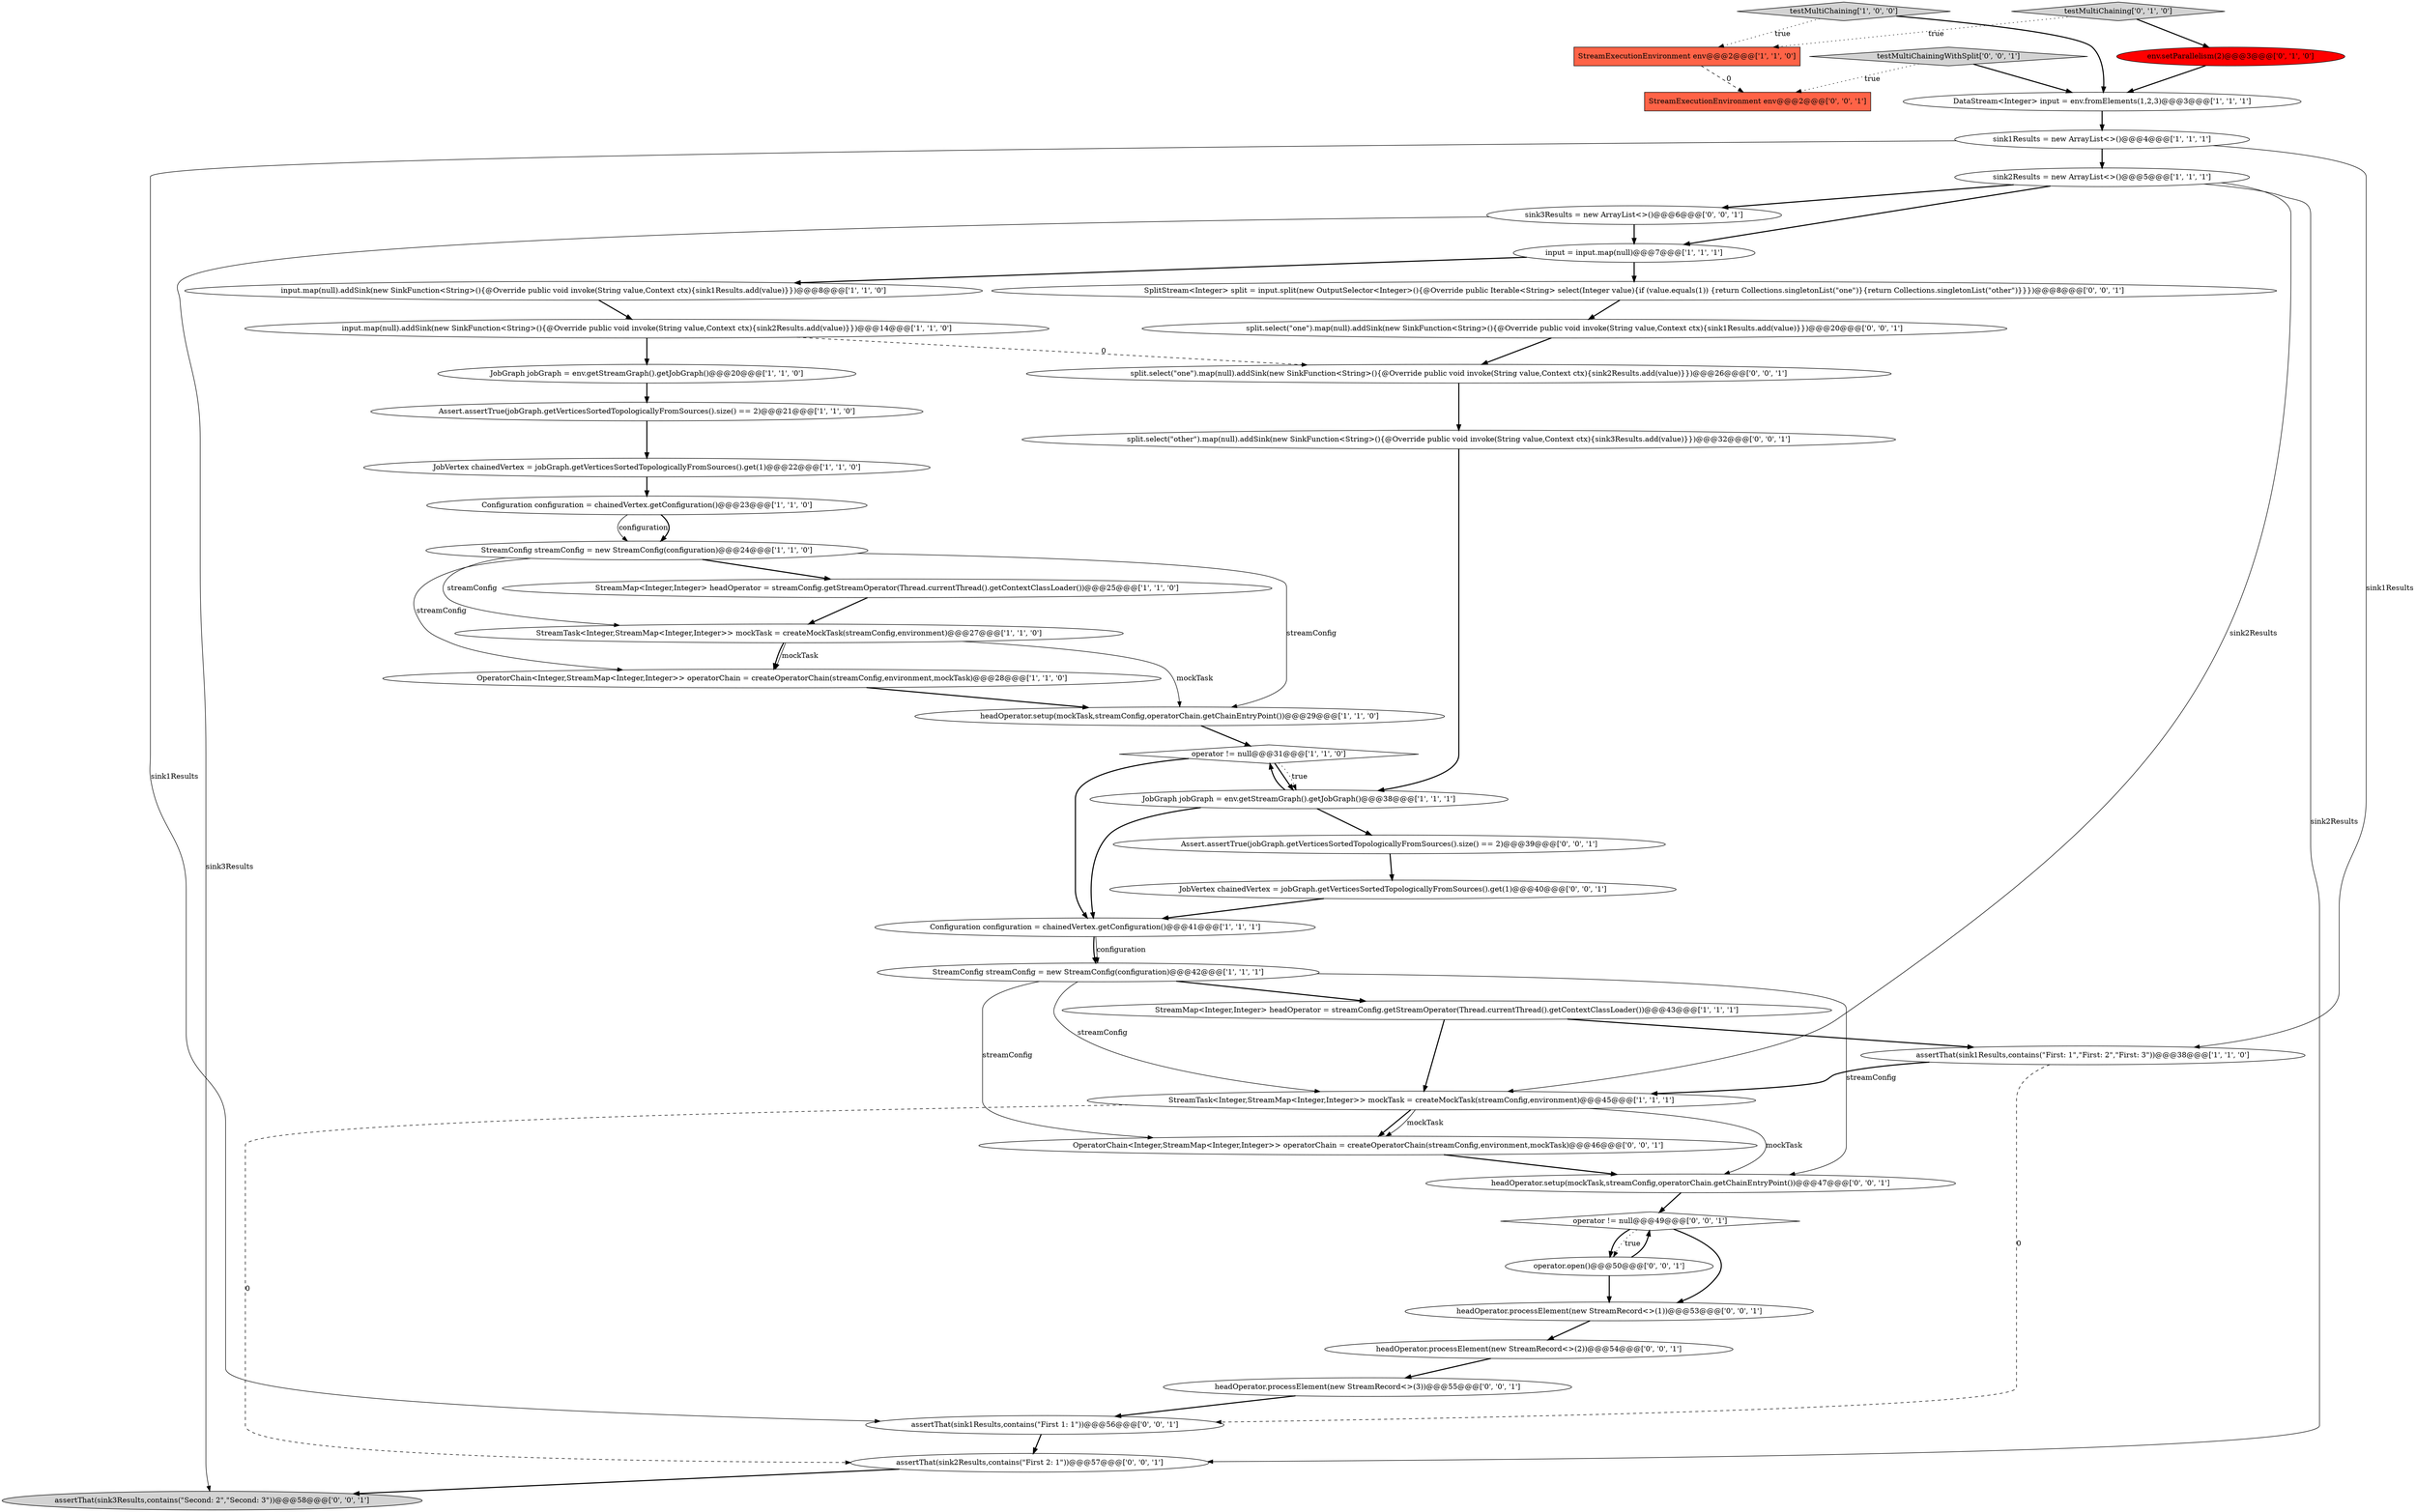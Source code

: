 digraph {
3 [style = filled, label = "StreamTask<Integer,StreamMap<Integer,Integer>> mockTask = createMockTask(streamConfig,environment)@@@27@@@['1', '1', '0']", fillcolor = white, shape = ellipse image = "AAA0AAABBB1BBB"];
8 [style = filled, label = "OperatorChain<Integer,StreamMap<Integer,Integer>> operatorChain = createOperatorChain(streamConfig,environment,mockTask)@@@28@@@['1', '1', '0']", fillcolor = white, shape = ellipse image = "AAA0AAABBB1BBB"];
6 [style = filled, label = "StreamMap<Integer,Integer> headOperator = streamConfig.getStreamOperator(Thread.currentThread().getContextClassLoader())@@@43@@@['1', '1', '1']", fillcolor = white, shape = ellipse image = "AAA0AAABBB1BBB"];
13 [style = filled, label = "StreamTask<Integer,StreamMap<Integer,Integer>> mockTask = createMockTask(streamConfig,environment)@@@45@@@['1', '1', '1']", fillcolor = white, shape = ellipse image = "AAA0AAABBB1BBB"];
36 [style = filled, label = "Assert.assertTrue(jobGraph.getVerticesSortedTopologicallyFromSources().size() == 2)@@@39@@@['0', '0', '1']", fillcolor = white, shape = ellipse image = "AAA0AAABBB3BBB"];
31 [style = filled, label = "assertThat(sink2Results,contains(\"First 2: 1\"))@@@57@@@['0', '0', '1']", fillcolor = white, shape = ellipse image = "AAA0AAABBB3BBB"];
1 [style = filled, label = "JobGraph jobGraph = env.getStreamGraph().getJobGraph()@@@20@@@['1', '1', '0']", fillcolor = white, shape = ellipse image = "AAA0AAABBB1BBB"];
17 [style = filled, label = "operator != null@@@31@@@['1', '1', '0']", fillcolor = white, shape = diamond image = "AAA0AAABBB1BBB"];
43 [style = filled, label = "headOperator.processElement(new StreamRecord<>(1))@@@53@@@['0', '0', '1']", fillcolor = white, shape = ellipse image = "AAA0AAABBB3BBB"];
22 [style = filled, label = "testMultiChaining['1', '0', '0']", fillcolor = lightgray, shape = diamond image = "AAA0AAABBB1BBB"];
20 [style = filled, label = "StreamMap<Integer,Integer> headOperator = streamConfig.getStreamOperator(Thread.currentThread().getContextClassLoader())@@@25@@@['1', '1', '0']", fillcolor = white, shape = ellipse image = "AAA0AAABBB1BBB"];
0 [style = filled, label = "sink2Results = new ArrayList<>()@@@5@@@['1', '1', '1']", fillcolor = white, shape = ellipse image = "AAA0AAABBB1BBB"];
35 [style = filled, label = "assertThat(sink1Results,contains(\"First 1: 1\"))@@@56@@@['0', '0', '1']", fillcolor = white, shape = ellipse image = "AAA0AAABBB3BBB"];
5 [style = filled, label = "headOperator.setup(mockTask,streamConfig,operatorChain.getChainEntryPoint())@@@29@@@['1', '1', '0']", fillcolor = white, shape = ellipse image = "AAA0AAABBB1BBB"];
21 [style = filled, label = "StreamExecutionEnvironment env@@@2@@@['1', '1', '0']", fillcolor = tomato, shape = box image = "AAA0AAABBB1BBB"];
16 [style = filled, label = "JobVertex chainedVertex = jobGraph.getVerticesSortedTopologicallyFromSources().get(1)@@@22@@@['1', '1', '0']", fillcolor = white, shape = ellipse image = "AAA0AAABBB1BBB"];
19 [style = filled, label = "JobGraph jobGraph = env.getStreamGraph().getJobGraph()@@@38@@@['1', '1', '1']", fillcolor = white, shape = ellipse image = "AAA0AAABBB1BBB"];
30 [style = filled, label = "operator.open()@@@50@@@['0', '0', '1']", fillcolor = white, shape = ellipse image = "AAA0AAABBB3BBB"];
37 [style = filled, label = "operator != null@@@49@@@['0', '0', '1']", fillcolor = white, shape = diamond image = "AAA0AAABBB3BBB"];
12 [style = filled, label = "assertThat(sink1Results,contains(\"First: 1\",\"First: 2\",\"First: 3\"))@@@38@@@['1', '1', '0']", fillcolor = white, shape = ellipse image = "AAA0AAABBB1BBB"];
32 [style = filled, label = "headOperator.setup(mockTask,streamConfig,operatorChain.getChainEntryPoint())@@@47@@@['0', '0', '1']", fillcolor = white, shape = ellipse image = "AAA0AAABBB3BBB"];
39 [style = filled, label = "headOperator.processElement(new StreamRecord<>(3))@@@55@@@['0', '0', '1']", fillcolor = white, shape = ellipse image = "AAA0AAABBB3BBB"];
28 [style = filled, label = "split.select(\"one\").map(null).addSink(new SinkFunction<String>(){@Override public void invoke(String value,Context ctx){sink1Results.add(value)}})@@@20@@@['0', '0', '1']", fillcolor = white, shape = ellipse image = "AAA0AAABBB3BBB"];
7 [style = filled, label = "StreamConfig streamConfig = new StreamConfig(configuration)@@@42@@@['1', '1', '1']", fillcolor = white, shape = ellipse image = "AAA0AAABBB1BBB"];
25 [style = filled, label = "testMultiChaining['0', '1', '0']", fillcolor = lightgray, shape = diamond image = "AAA0AAABBB2BBB"];
2 [style = filled, label = "Configuration configuration = chainedVertex.getConfiguration()@@@23@@@['1', '1', '0']", fillcolor = white, shape = ellipse image = "AAA0AAABBB1BBB"];
41 [style = filled, label = "SplitStream<Integer> split = input.split(new OutputSelector<Integer>(){@Override public Iterable<String> select(Integer value){if (value.equals(1)) {return Collections.singletonList(\"one\")}{return Collections.singletonList(\"other\")}}})@@@8@@@['0', '0', '1']", fillcolor = white, shape = ellipse image = "AAA0AAABBB3BBB"];
27 [style = filled, label = "sink3Results = new ArrayList<>()@@@6@@@['0', '0', '1']", fillcolor = white, shape = ellipse image = "AAA0AAABBB3BBB"];
40 [style = filled, label = "OperatorChain<Integer,StreamMap<Integer,Integer>> operatorChain = createOperatorChain(streamConfig,environment,mockTask)@@@46@@@['0', '0', '1']", fillcolor = white, shape = ellipse image = "AAA0AAABBB3BBB"];
10 [style = filled, label = "DataStream<Integer> input = env.fromElements(1,2,3)@@@3@@@['1', '1', '1']", fillcolor = white, shape = ellipse image = "AAA0AAABBB1BBB"];
4 [style = filled, label = "sink1Results = new ArrayList<>()@@@4@@@['1', '1', '1']", fillcolor = white, shape = ellipse image = "AAA0AAABBB1BBB"];
42 [style = filled, label = "headOperator.processElement(new StreamRecord<>(2))@@@54@@@['0', '0', '1']", fillcolor = white, shape = ellipse image = "AAA0AAABBB3BBB"];
15 [style = filled, label = "Configuration configuration = chainedVertex.getConfiguration()@@@41@@@['1', '1', '1']", fillcolor = white, shape = ellipse image = "AAA0AAABBB1BBB"];
18 [style = filled, label = "input.map(null).addSink(new SinkFunction<String>(){@Override public void invoke(String value,Context ctx){sink2Results.add(value)}})@@@14@@@['1', '1', '0']", fillcolor = white, shape = ellipse image = "AAA0AAABBB1BBB"];
26 [style = filled, label = "testMultiChainingWithSplit['0', '0', '1']", fillcolor = lightgray, shape = diamond image = "AAA0AAABBB3BBB"];
14 [style = filled, label = "input.map(null).addSink(new SinkFunction<String>(){@Override public void invoke(String value,Context ctx){sink1Results.add(value)}})@@@8@@@['1', '1', '0']", fillcolor = white, shape = ellipse image = "AAA0AAABBB1BBB"];
29 [style = filled, label = "assertThat(sink3Results,contains(\"Second: 2\",\"Second: 3\"))@@@58@@@['0', '0', '1']", fillcolor = lightgray, shape = ellipse image = "AAA0AAABBB3BBB"];
34 [style = filled, label = "JobVertex chainedVertex = jobGraph.getVerticesSortedTopologicallyFromSources().get(1)@@@40@@@['0', '0', '1']", fillcolor = white, shape = ellipse image = "AAA0AAABBB3BBB"];
33 [style = filled, label = "split.select(\"one\").map(null).addSink(new SinkFunction<String>(){@Override public void invoke(String value,Context ctx){sink2Results.add(value)}})@@@26@@@['0', '0', '1']", fillcolor = white, shape = ellipse image = "AAA0AAABBB3BBB"];
44 [style = filled, label = "split.select(\"other\").map(null).addSink(new SinkFunction<String>(){@Override public void invoke(String value,Context ctx){sink3Results.add(value)}})@@@32@@@['0', '0', '1']", fillcolor = white, shape = ellipse image = "AAA0AAABBB3BBB"];
24 [style = filled, label = "env.setParallelism(2)@@@3@@@['0', '1', '0']", fillcolor = red, shape = ellipse image = "AAA1AAABBB2BBB"];
9 [style = filled, label = "Assert.assertTrue(jobGraph.getVerticesSortedTopologicallyFromSources().size() == 2)@@@21@@@['1', '1', '0']", fillcolor = white, shape = ellipse image = "AAA0AAABBB1BBB"];
23 [style = filled, label = "input = input.map(null)@@@7@@@['1', '1', '1']", fillcolor = white, shape = ellipse image = "AAA0AAABBB1BBB"];
38 [style = filled, label = "StreamExecutionEnvironment env@@@2@@@['0', '0', '1']", fillcolor = tomato, shape = box image = "AAA0AAABBB3BBB"];
11 [style = filled, label = "StreamConfig streamConfig = new StreamConfig(configuration)@@@24@@@['1', '1', '0']", fillcolor = white, shape = ellipse image = "AAA0AAABBB1BBB"];
24->10 [style = bold, label=""];
22->21 [style = dotted, label="true"];
11->20 [style = bold, label=""];
35->31 [style = bold, label=""];
32->37 [style = bold, label=""];
15->7 [style = bold, label=""];
12->35 [style = dashed, label="0"];
26->10 [style = bold, label=""];
30->43 [style = bold, label=""];
0->27 [style = bold, label=""];
11->8 [style = solid, label="streamConfig"];
37->30 [style = bold, label=""];
4->35 [style = solid, label="sink1Results"];
42->39 [style = bold, label=""];
44->19 [style = bold, label=""];
34->15 [style = bold, label=""];
43->42 [style = bold, label=""];
31->29 [style = bold, label=""];
27->29 [style = solid, label="sink3Results"];
11->3 [style = solid, label="streamConfig"];
19->36 [style = bold, label=""];
20->3 [style = bold, label=""];
19->17 [style = bold, label=""];
13->40 [style = bold, label=""];
30->37 [style = bold, label=""];
23->41 [style = bold, label=""];
16->2 [style = bold, label=""];
3->5 [style = solid, label="mockTask"];
21->38 [style = dashed, label="0"];
5->17 [style = bold, label=""];
7->32 [style = solid, label="streamConfig"];
17->19 [style = bold, label=""];
9->16 [style = bold, label=""];
3->8 [style = solid, label="mockTask"];
1->9 [style = bold, label=""];
37->30 [style = dotted, label="true"];
4->0 [style = bold, label=""];
41->28 [style = bold, label=""];
23->14 [style = bold, label=""];
11->5 [style = solid, label="streamConfig"];
12->13 [style = bold, label=""];
25->24 [style = bold, label=""];
37->43 [style = bold, label=""];
26->38 [style = dotted, label="true"];
0->23 [style = bold, label=""];
28->33 [style = bold, label=""];
8->5 [style = bold, label=""];
18->1 [style = bold, label=""];
13->32 [style = solid, label="mockTask"];
13->31 [style = dashed, label="0"];
0->13 [style = solid, label="sink2Results"];
13->40 [style = solid, label="mockTask"];
3->8 [style = bold, label=""];
6->13 [style = bold, label=""];
39->35 [style = bold, label=""];
0->31 [style = solid, label="sink2Results"];
7->6 [style = bold, label=""];
7->40 [style = solid, label="streamConfig"];
2->11 [style = solid, label="configuration"];
17->15 [style = bold, label=""];
22->10 [style = bold, label=""];
10->4 [style = bold, label=""];
40->32 [style = bold, label=""];
4->12 [style = solid, label="sink1Results"];
17->19 [style = dotted, label="true"];
7->13 [style = solid, label="streamConfig"];
14->18 [style = bold, label=""];
27->23 [style = bold, label=""];
19->15 [style = bold, label=""];
33->44 [style = bold, label=""];
15->7 [style = solid, label="configuration"];
2->11 [style = bold, label=""];
36->34 [style = bold, label=""];
18->33 [style = dashed, label="0"];
25->21 [style = dotted, label="true"];
6->12 [style = bold, label=""];
}
